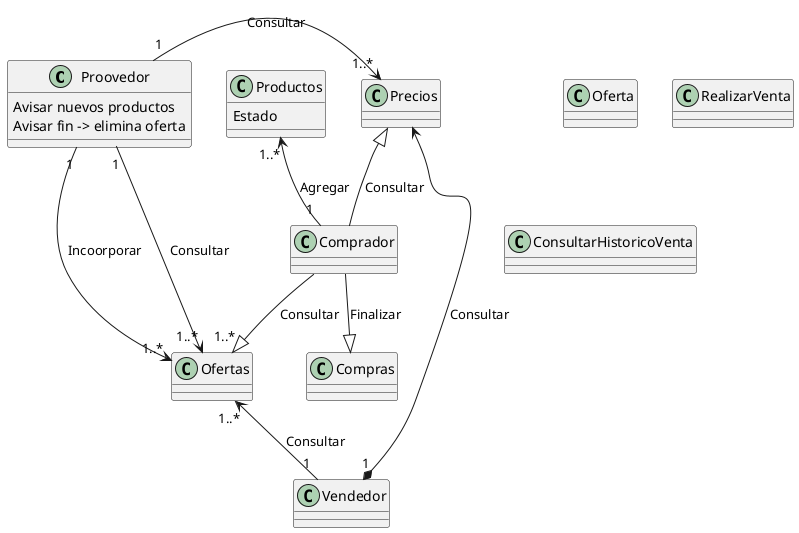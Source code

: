 @startuml Sistema

Class Proovedor{
    Avisar nuevos productos
    Avisar fin -> elimina oferta

}

Class Productos{
    Estado
}
Class Oferta{
}

Class RealizarVenta{
    
}
Class ConsultarHistoricoVenta{
    
}

Compras <|-up-Comprador : Finalizar
Ofertas "1..*"<|-up-Comprador : Consultar
Precios <|-down-Comprador : Consultar
Productos "1..*"<--"1" Comprador : Agregar
Precios "1..*"<-left-"1" Proovedor : Consultar
Ofertas "1..*"<-up-"1" Proovedor : Consultar
Ofertas "1..*"<--"1" Proovedor : Incoorporar
Precios <--*"1" Vendedor : Consultar
Ofertas "1..*"<--"1" Vendedor : Consultar
@enduml